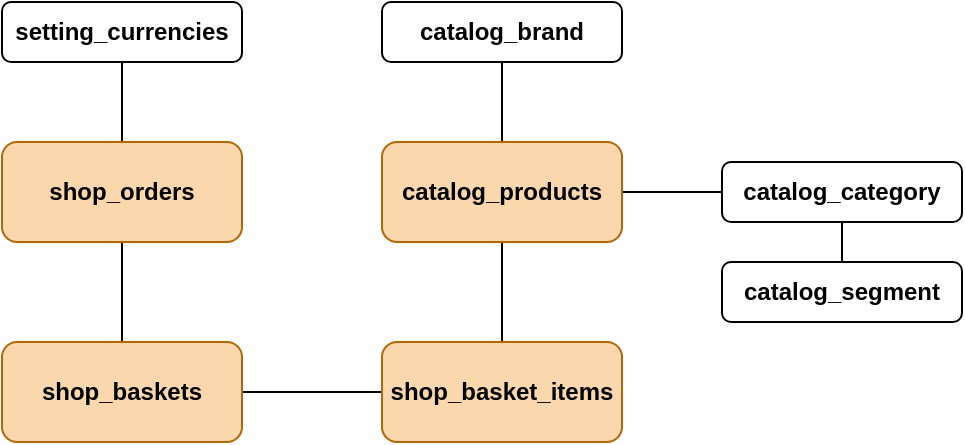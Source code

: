 <mxfile version="20.0.1" type="github">
  <diagram id="LykK6aMaTfUkOWI9q7YW" name="Page-1">
    <mxGraphModel dx="1350" dy="793" grid="1" gridSize="10" guides="1" tooltips="1" connect="1" arrows="1" fold="1" page="1" pageScale="1" pageWidth="850" pageHeight="1100" math="0" shadow="0">
      <root>
        <mxCell id="0" />
        <mxCell id="1" parent="0" />
        <mxCell id="Dlgis1UK2KXIgaP-ehQ8-1" value="&lt;b&gt;setting_currencies&lt;/b&gt;" style="rounded=1;whiteSpace=wrap;html=1;" vertex="1" parent="1">
          <mxGeometry x="270" y="120" width="120" height="30" as="geometry" />
        </mxCell>
        <mxCell id="Dlgis1UK2KXIgaP-ehQ8-16" style="edgeStyle=orthogonalEdgeStyle;rounded=0;orthogonalLoop=1;jettySize=auto;html=1;entryX=0.5;entryY=0;entryDx=0;entryDy=0;endArrow=none;endFill=0;" edge="1" parent="1" source="Dlgis1UK2KXIgaP-ehQ8-2" target="Dlgis1UK2KXIgaP-ehQ8-3">
          <mxGeometry relative="1" as="geometry" />
        </mxCell>
        <mxCell id="Dlgis1UK2KXIgaP-ehQ8-22" style="edgeStyle=orthogonalEdgeStyle;rounded=0;orthogonalLoop=1;jettySize=auto;html=1;entryX=0.5;entryY=1;entryDx=0;entryDy=0;endArrow=none;endFill=0;" edge="1" parent="1" source="Dlgis1UK2KXIgaP-ehQ8-2" target="Dlgis1UK2KXIgaP-ehQ8-1">
          <mxGeometry relative="1" as="geometry" />
        </mxCell>
        <mxCell id="Dlgis1UK2KXIgaP-ehQ8-2" value="&lt;b&gt;shop_orders&lt;/b&gt;" style="rounded=1;whiteSpace=wrap;html=1;fillColor=#fad7ac;strokeColor=#b46504;" vertex="1" parent="1">
          <mxGeometry x="270" y="190" width="120" height="50" as="geometry" />
        </mxCell>
        <mxCell id="Dlgis1UK2KXIgaP-ehQ8-17" style="edgeStyle=orthogonalEdgeStyle;rounded=0;orthogonalLoop=1;jettySize=auto;html=1;entryX=0;entryY=0.5;entryDx=0;entryDy=0;endArrow=none;endFill=0;" edge="1" parent="1" source="Dlgis1UK2KXIgaP-ehQ8-3" target="Dlgis1UK2KXIgaP-ehQ8-4">
          <mxGeometry relative="1" as="geometry" />
        </mxCell>
        <mxCell id="Dlgis1UK2KXIgaP-ehQ8-3" value="&lt;b&gt;shop_baskets&lt;/b&gt;" style="rounded=1;whiteSpace=wrap;html=1;fillColor=#fad7ac;strokeColor=#b46504;" vertex="1" parent="1">
          <mxGeometry x="270" y="290" width="120" height="50" as="geometry" />
        </mxCell>
        <mxCell id="Dlgis1UK2KXIgaP-ehQ8-18" style="edgeStyle=orthogonalEdgeStyle;rounded=0;orthogonalLoop=1;jettySize=auto;html=1;entryX=0.5;entryY=1;entryDx=0;entryDy=0;endArrow=none;endFill=0;" edge="1" parent="1" source="Dlgis1UK2KXIgaP-ehQ8-4" target="Dlgis1UK2KXIgaP-ehQ8-5">
          <mxGeometry relative="1" as="geometry" />
        </mxCell>
        <mxCell id="Dlgis1UK2KXIgaP-ehQ8-4" value="&lt;div&gt;&lt;b&gt;shop_basket_items&lt;/b&gt;&lt;/div&gt;" style="rounded=1;whiteSpace=wrap;html=1;fillColor=#fad7ac;strokeColor=#b46504;" vertex="1" parent="1">
          <mxGeometry x="460" y="290" width="120" height="50" as="geometry" />
        </mxCell>
        <mxCell id="Dlgis1UK2KXIgaP-ehQ8-19" style="edgeStyle=orthogonalEdgeStyle;rounded=0;orthogonalLoop=1;jettySize=auto;html=1;entryX=0;entryY=0.5;entryDx=0;entryDy=0;endArrow=none;endFill=0;" edge="1" parent="1" source="Dlgis1UK2KXIgaP-ehQ8-5" target="Dlgis1UK2KXIgaP-ehQ8-7">
          <mxGeometry relative="1" as="geometry" />
        </mxCell>
        <mxCell id="Dlgis1UK2KXIgaP-ehQ8-21" style="edgeStyle=orthogonalEdgeStyle;rounded=0;orthogonalLoop=1;jettySize=auto;html=1;entryX=0.5;entryY=1;entryDx=0;entryDy=0;endArrow=none;endFill=0;" edge="1" parent="1" source="Dlgis1UK2KXIgaP-ehQ8-5" target="Dlgis1UK2KXIgaP-ehQ8-6">
          <mxGeometry relative="1" as="geometry" />
        </mxCell>
        <mxCell id="Dlgis1UK2KXIgaP-ehQ8-5" value="&lt;b&gt;catalog_products&lt;/b&gt;" style="rounded=1;whiteSpace=wrap;html=1;fillColor=#fad7ac;strokeColor=#b46504;" vertex="1" parent="1">
          <mxGeometry x="460" y="190" width="120" height="50" as="geometry" />
        </mxCell>
        <mxCell id="Dlgis1UK2KXIgaP-ehQ8-6" value="&lt;b&gt;catalog_brand&lt;/b&gt;" style="rounded=1;whiteSpace=wrap;html=1;" vertex="1" parent="1">
          <mxGeometry x="460" y="120" width="120" height="30" as="geometry" />
        </mxCell>
        <mxCell id="Dlgis1UK2KXIgaP-ehQ8-7" value="&lt;b&gt;catalog_category&lt;/b&gt;" style="rounded=1;whiteSpace=wrap;html=1;" vertex="1" parent="1">
          <mxGeometry x="630" y="200" width="120" height="30" as="geometry" />
        </mxCell>
        <mxCell id="Dlgis1UK2KXIgaP-ehQ8-20" style="edgeStyle=orthogonalEdgeStyle;rounded=0;orthogonalLoop=1;jettySize=auto;html=1;endArrow=none;endFill=0;exitX=0.5;exitY=0;exitDx=0;exitDy=0;" edge="1" parent="1" source="Dlgis1UK2KXIgaP-ehQ8-8" target="Dlgis1UK2KXIgaP-ehQ8-7">
          <mxGeometry relative="1" as="geometry" />
        </mxCell>
        <mxCell id="Dlgis1UK2KXIgaP-ehQ8-8" value="&lt;b&gt;catalog_segment&lt;/b&gt;" style="rounded=1;whiteSpace=wrap;html=1;" vertex="1" parent="1">
          <mxGeometry x="630" y="250" width="120" height="30" as="geometry" />
        </mxCell>
      </root>
    </mxGraphModel>
  </diagram>
</mxfile>
